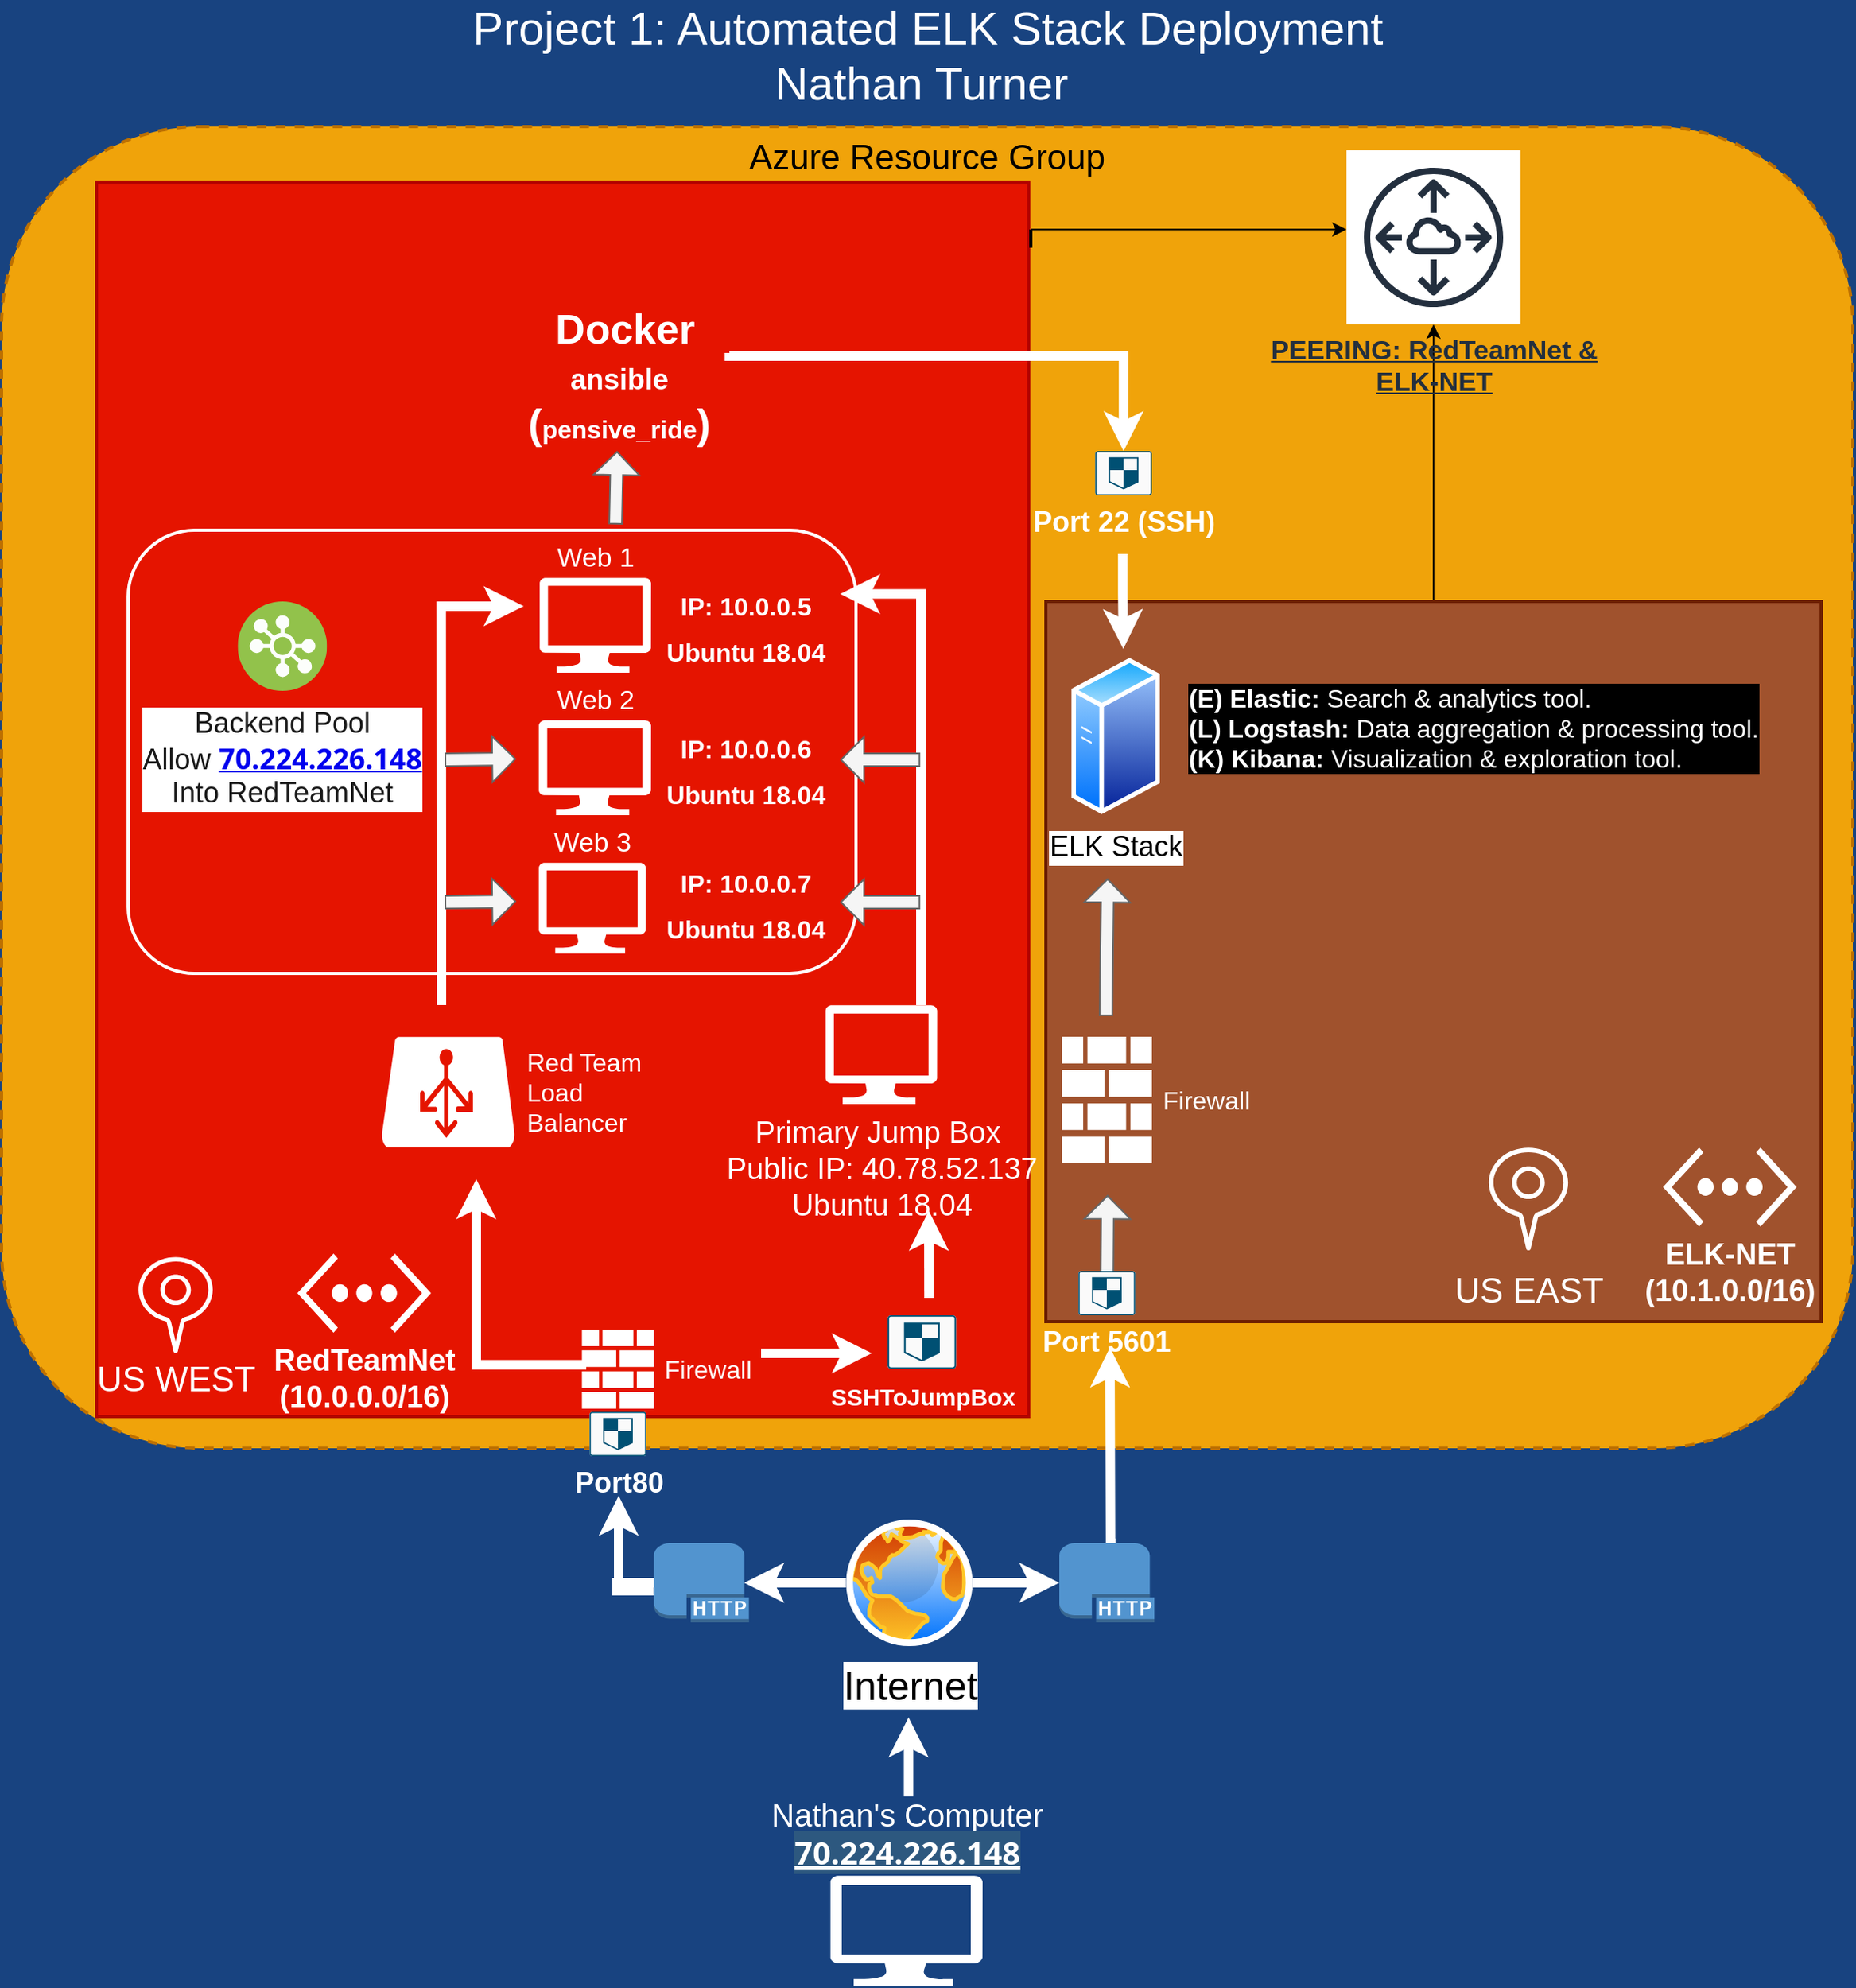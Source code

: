<mxfile version="17.4.6" type="device"><diagram name="Page-1" id="7a6c530e-6e37-e111-ec74-82921da8cc10"><mxGraphModel dx="2574" dy="2491" grid="1" gridSize="10" guides="1" tooltips="1" connect="1" arrows="1" fold="1" page="1" pageScale="1.5" pageWidth="1169" pageHeight="826" background="#184380" math="0" shadow="0"><root><mxCell id="0" style=";html=1;"/><mxCell id="1" style=";html=1;" parent="0"/><mxCell id="cZ1-O_VUAAF9rwLEydxT-1" value="&lt;span style=&quot;font-size: 22px&quot;&gt;Azure Resource Group&lt;/span&gt;" style="rounded=1;whiteSpace=wrap;html=1;shadow=0;strokeWidth=2;fillColor=#f0a30a;fontSize=11;align=center;strokeColor=#BD7000;dashed=1;verticalAlign=top;fontColor=#000000;" parent="1" vertex="1"><mxGeometry x="400" y="-165" width="1170" height="835" as="geometry"/></mxCell><mxCell id="QRQrrQR3gYL5zSRbixl2-4" value="" style="rounded=0;whiteSpace=wrap;html=1;shadow=0;strokeWidth=2;fillColor=#e51400;fontSize=12;align=center;strokeColor=#B20000;glass=0;fontColor=#ffffff;" parent="1" vertex="1"><mxGeometry x="460" y="-130" width="589.22" height="780" as="geometry"/></mxCell><mxCell id="QpVMXamxywOxItd6EjsG-4" style="edgeStyle=orthogonalEdgeStyle;rounded=0;orthogonalLoop=1;jettySize=auto;html=1;exitX=0.5;exitY=0;exitDx=0;exitDy=0;" edge="1" parent="1" source="jqSha01_BCbO_ALaS-EH-45" target="15z7iWjmOtSpXkKL315s-2"><mxGeometry relative="1" as="geometry"/></mxCell><mxCell id="jqSha01_BCbO_ALaS-EH-45" value="" style="rounded=0;whiteSpace=wrap;html=1;shadow=0;strokeWidth=2;fillColor=#a0522d;fontSize=12;align=center;strokeColor=#6D1F00;glass=0;fontColor=#ffffff;" parent="1" vertex="1"><mxGeometry x="1060" y="135" width="490" height="455" as="geometry"/></mxCell><mxCell id="hTROoj4Oew7fwjWLL6-T-73" style="edgeStyle=orthogonalEdgeStyle;rounded=0;jumpSize=18;orthogonalLoop=1;jettySize=auto;html=1;fontSize=22;fontColor=#1A1A1A;strokeColor=#FFFFFF;strokeWidth=6;exitX=0.06;exitY=0.445;exitDx=0;exitDy=0;exitPerimeter=0;" parent="1" source="23046e2b9bb16c14-62" edge="1"><mxGeometry relative="1" as="geometry"><mxPoint x="750" y="680" as="sourcePoint"/><mxPoint x="700" y="500" as="targetPoint"/><Array as="points"><mxPoint x="700" y="617"/></Array></mxGeometry></mxCell><mxCell id="23046e2b9bb16c14-53" value="&lt;div style=&quot;font-size: 19px&quot;&gt;&lt;span style=&quot;color: rgb(255 , 255 , 255)&quot;&gt;&lt;font style=&quot;font-size: 19px&quot;&gt;Primary Jump Box&lt;/font&gt;&lt;/span&gt;&lt;span style=&quot;color: rgb(255 , 255 , 255)&quot;&gt;&amp;nbsp;&lt;/span&gt;&lt;/div&gt;&lt;font style=&quot;font-size: 19px&quot; color=&quot;#ffffff&quot;&gt;&lt;div&gt;&lt;font style=&quot;font-size: 19px&quot;&gt;Public IP: 40.78.52.137&lt;br&gt;Ubuntu 18.04&lt;/font&gt;&lt;span style=&quot;font-size: 16px&quot;&gt;&lt;br&gt;&lt;/span&gt;&lt;/div&gt;&lt;/font&gt;" style="verticalLabelPosition=bottom;html=1;verticalAlign=top;strokeColor=none;fillColor=#FFFFFF;shape=mxgraph.azure.computer;rounded=0;shadow=0;fontSize=12;fontColor=#000000;align=center;" parent="1" vertex="1"><mxGeometry x="920.69" y="390" width="70.62" height="62.5" as="geometry"/></mxCell><mxCell id="23046e2b9bb16c14-62" value="&lt;font style=&quot;font-size: 16px&quot;&gt;Firewall&lt;br&gt;&lt;/font&gt;" style="shadow=0;dashed=0;html=1;strokeColor=none;labelPosition=right;verticalLabelPosition=middle;verticalAlign=middle;shape=mxgraph.office.concepts.firewall;fillColor=#FFFFFF;rounded=1;fontSize=11;fontColor=#FFFFFF;align=left;spacingLeft=5;" parent="1" vertex="1"><mxGeometry x="766.77" y="595" width="45.54" height="50" as="geometry"/></mxCell><mxCell id="23046e2b9bb16c14-63" value="&lt;font style=&quot;font-size: 16px&quot;&gt;Red Team&lt;br&gt;&lt;/font&gt;&lt;div style=&quot;font-size: 16px&quot;&gt;&lt;font style=&quot;font-size: 16px&quot;&gt;Load&lt;/font&gt;&lt;/div&gt;&lt;div style=&quot;font-size: 16px&quot;&gt;&lt;font style=&quot;font-size: 16px&quot;&gt;Balancer&lt;/font&gt;&lt;/div&gt;" style="verticalLabelPosition=middle;html=1;verticalAlign=middle;strokeColor=none;fillColor=#FFFFFF;shape=mxgraph.azure.azure_load_balancer;rounded=1;shadow=0;dashed=1;fontSize=11;fontColor=#FFFFFF;align=left;labelPosition=right;spacingLeft=5;" parent="1" vertex="1"><mxGeometry x="640" y="410" width="84.56" height="70" as="geometry"/></mxCell><mxCell id="Pz1ARx2v6KlYOl2m654R-6" value="&lt;font style=&quot;font-size: 20px&quot;&gt;Nathan's Computer&lt;br&gt;&lt;a href=&quot;https://whatismyipaddress.com/ip/70.224.226.148&quot; style=&quot;box-sizing: border-box ; font-family: &amp;#34;open sans&amp;#34; , sans-serif ; color: rgb(255 , 255 , 255) ; background-color: rgb(45 , 88 , 127) ; transition: all 0.2s ease-in-out 0s ; font-weight: 700&quot;&gt;70.224.226.148&lt;/a&gt;&lt;br&gt;&lt;/font&gt;" style="verticalLabelPosition=top;html=1;verticalAlign=bottom;strokeColor=none;fillColor=#FFFFFF;shape=mxgraph.azure.computer;rounded=0;shadow=0;fontSize=10;fontColor=#FFFFFF;align=center;labelPosition=center;" parent="1" vertex="1"><mxGeometry x="923.71" y="940" width="96.29" height="70" as="geometry"/></mxCell><mxCell id="Pz1ARx2v6KlYOl2m654R-8" value="&lt;font style=&quot;font-size: 17px&quot;&gt;Web 3&lt;/font&gt;" style="verticalLabelPosition=top;html=1;verticalAlign=bottom;strokeColor=none;fillColor=#FFFFFF;shape=mxgraph.azure.computer;rounded=0;shadow=0;fontSize=10;fontColor=#FFFFFF;align=center;labelPosition=center;" parent="1" vertex="1"><mxGeometry x="739.46" y="300" width="67.75" height="57.5" as="geometry"/></mxCell><mxCell id="Pz1ARx2v6KlYOl2m654R-7" value="&lt;font style=&quot;font-size: 17px&quot;&gt;Web 2&lt;/font&gt;" style="verticalLabelPosition=top;html=1;verticalAlign=bottom;strokeColor=none;fillColor=#FFFFFF;shape=mxgraph.azure.computer;rounded=0;shadow=0;fontSize=10;fontColor=#FFFFFF;align=center;labelPosition=center;" parent="1" vertex="1"><mxGeometry x="739.46" y="210" width="71" height="60" as="geometry"/></mxCell><mxCell id="Pz1ARx2v6KlYOl2m654R-23" value="&lt;b style=&quot;font-size: 19px&quot;&gt;ELK-NET&lt;br&gt;(10.1.0.0/16)&lt;br&gt;&lt;br&gt;&lt;/b&gt;" style="verticalLabelPosition=bottom;html=1;verticalAlign=top;align=center;strokeColor=none;fillColor=#FFFFFF;shape=mxgraph.azure.virtual_network;pointerEvents=1;fontSize=18;fontColor=#FFFFFF;" parent="1" vertex="1"><mxGeometry x="1450" y="480" width="84.5" height="50" as="geometry"/></mxCell><mxCell id="Pz1ARx2v6KlYOl2m654R-50" value="" style="rounded=1;whiteSpace=wrap;html=1;shadow=0;strokeWidth=2;fillColor=none;fontSize=12;fontColor=#000000;align=center;strokeColor=#FFFFFF;" parent="1" vertex="1"><mxGeometry x="480" y="90" width="460" height="280" as="geometry"/></mxCell><mxCell id="Pz1ARx2v6KlYOl2m654R-1" value="&lt;font style=&quot;font-size: 17px&quot;&gt;Web 1&lt;/font&gt;" style="verticalLabelPosition=top;html=1;verticalAlign=bottom;strokeColor=none;fillColor=#FFFFFF;shape=mxgraph.azure.computer;rounded=0;shadow=0;fontSize=10;fontColor=#FFFFFF;align=center;labelPosition=center;" parent="1" vertex="1"><mxGeometry x="740" y="120" width="70.46" height="60" as="geometry"/></mxCell><mxCell id="Pz1ARx2v6KlYOl2m654R-57" value="&lt;b&gt;Port80&lt;/b&gt;" style="sketch=0;points=[[0.015,0.015,0],[0.985,0.015,0],[0.985,0.985,0],[0.015,0.985,0],[0.25,0,0],[0.5,0,0],[0.75,0,0],[1,0.25,0],[1,0.5,0],[1,0.75,0],[0.75,1,0],[0.5,1,0],[0.25,1,0],[0,0.75,0],[0,0.5,0],[0,0.25,0]];verticalLabelPosition=bottom;html=1;verticalAlign=top;aspect=fixed;align=center;pointerEvents=1;shape=mxgraph.cisco19.rect;prIcon=shield;fillColor=#FAFAFA;strokeColor=#005073;fontSize=18;fontColor=#FFFFFF;" parent="1" vertex="1"><mxGeometry x="771.64" y="647.03" width="35.8" height="27.97" as="geometry"/></mxCell><mxCell id="Pz1ARx2v6KlYOl2m654R-70" value="&lt;b&gt;&lt;font style=&quot;font-size: 15px&quot;&gt;SSHToJumpBox&lt;/font&gt;&lt;/b&gt;" style="sketch=0;points=[[0.015,0.015,0],[0.985,0.015,0],[0.985,0.985,0],[0.015,0.985,0],[0.25,0,0],[0.5,0,0],[0.75,0,0],[1,0.25,0],[1,0.5,0],[1,0.75,0],[0.75,1,0],[0.5,1,0],[0.25,1,0],[0,0.75,0],[0,0.5,0],[0,0.25,0]];verticalLabelPosition=bottom;html=1;verticalAlign=top;aspect=fixed;align=center;pointerEvents=1;shape=mxgraph.cisco19.rect;prIcon=shield;fillColor=#FAFAFA;strokeColor=#005073;fontSize=18;fontColor=#FFFFFF;" parent="1" vertex="1"><mxGeometry x="960" y="586" width="43.2" height="33.75" as="geometry"/></mxCell><mxCell id="QRQrrQR3gYL5zSRbixl2-57" value="&lt;font style=&quot;font-size: 18px&quot; color=&quot;#1a1a1a&quot;&gt;&lt;font style=&quot;font-size: 18px&quot;&gt;Backend Pool&lt;br&gt;Allow&amp;nbsp;&lt;/font&gt;&lt;a href=&quot;https://whatismyipaddress.com/ip/70.224.226.148&quot; style=&quot;box-sizing: border-box ; font-family: &amp;#34;open sans&amp;#34; , sans-serif ; transition: all 0.2s ease-in-out 0s ; font-weight: 700&quot;&gt;70.224.226.148&lt;/a&gt;&lt;br&gt;Into RedTeamNet&lt;/font&gt;&lt;font color=&quot;#ffffff&quot; style=&quot;background-color: rgb(0 , 0 , 0) ; font-size: 18px&quot;&gt;&lt;br&gt;&lt;/font&gt;" style="aspect=fixed;perimeter=ellipsePerimeter;html=1;align=center;shadow=0;dashed=0;fontColor=#4277BB;labelBackgroundColor=#ffffff;fontSize=12;spacingTop=3;image;image=img/lib/ibm/vpc/LoadBalancerPool.svg;" parent="1" vertex="1"><mxGeometry x="549.22" y="135" width="56.5" height="56.5" as="geometry"/></mxCell><mxCell id="hTROoj4Oew7fwjWLL6-T-12" value="&lt;font color=&quot;#ffffff&quot; style=&quot;font-size: 22px&quot;&gt;US WEST&lt;/font&gt;" style="text;html=1;align=center;verticalAlign=middle;resizable=0;points=[];autosize=1;strokeColor=none;fillColor=none;fontSize=27;fontColor=#000000;" parent="1" vertex="1"><mxGeometry x="450.0" y="605" width="120" height="40" as="geometry"/></mxCell><mxCell id="hTROoj4Oew7fwjWLL6-T-21" style="edgeStyle=orthogonalEdgeStyle;rounded=0;jumpSize=18;orthogonalLoop=1;jettySize=auto;html=1;exitX=0.5;exitY=1;exitDx=0;exitDy=0;exitPerimeter=0;fontSize=27;fontColor=#FFFFFF;strokeColor=#FFFFFF;strokeWidth=6;" parent="1" edge="1"><mxGeometry relative="1" as="geometry"><mxPoint x="799" y="840" as="sourcePoint"/><mxPoint x="799" y="840" as="targetPoint"/></mxGeometry></mxCell><mxCell id="hTROoj4Oew7fwjWLL6-T-44" value="" style="sketch=0;outlineConnect=0;fontColor=#232F3E;gradientColor=none;fillColor=#FFFFFF;strokeColor=none;dashed=0;verticalLabelPosition=bottom;verticalAlign=top;align=center;html=1;fontSize=12;fontStyle=0;aspect=fixed;shape=mxgraph.aws4.location_service_place;" parent="1" vertex="1"><mxGeometry x="486.54" y="549.11" width="46.93" height="60.89" as="geometry"/></mxCell><mxCell id="cZ1-O_VUAAF9rwLEydxT-22" value="&lt;font style=&quot;font-size: 16px&quot;&gt;&lt;font color=&quot;#ffffff&quot; style=&quot;font-size: 16px&quot;&gt;IP: 10.0.0.5&lt;br&gt;&lt;/font&gt;&lt;span style=&quot;color: rgb(255 , 255 , 255)&quot;&gt;Ubuntu 18.04&lt;/span&gt;&lt;/font&gt;&lt;font color=&quot;#ffffff&quot; style=&quot;font-size: 20px&quot;&gt;&lt;br&gt;&lt;/font&gt;" style="text;strokeColor=none;fillColor=none;html=1;fontSize=24;fontStyle=1;verticalAlign=middle;align=center;strokeWidth=5;" parent="1" vertex="1"><mxGeometry x="829.54" y="135" width="80" height="30" as="geometry"/></mxCell><mxCell id="cZ1-O_VUAAF9rwLEydxT-23" value="&lt;font style=&quot;font-size: 16px&quot;&gt;&lt;font color=&quot;#ffffff&quot; style=&quot;font-size: 16px&quot;&gt;IP: 10.0.0.6&lt;br&gt;&lt;/font&gt;&lt;span style=&quot;color: rgb(255 , 255 , 255)&quot;&gt;Ubuntu 18.04&lt;/span&gt;&lt;/font&gt;&lt;font color=&quot;#ffffff&quot; style=&quot;font-size: 20px&quot;&gt;&lt;br&gt;&lt;/font&gt;" style="text;strokeColor=none;fillColor=none;html=1;fontSize=24;fontStyle=1;verticalAlign=middle;align=center;" parent="1" vertex="1"><mxGeometry x="829.54" y="225" width="80" height="30" as="geometry"/></mxCell><mxCell id="cZ1-O_VUAAF9rwLEydxT-24" value="&lt;font color=&quot;#ffffff&quot; style=&quot;font-size: 16px&quot;&gt;IP: 10.0.0.7&lt;br&gt;Ubuntu 18.04&lt;br&gt;&lt;/font&gt;" style="text;strokeColor=none;fillColor=none;html=1;fontSize=24;fontStyle=1;verticalAlign=middle;align=center;" parent="1" vertex="1"><mxGeometry x="829.54" y="310" width="80" height="30" as="geometry"/></mxCell><mxCell id="jqSha01_BCbO_ALaS-EH-1" value="&lt;font style=&quot;font-size: 25px&quot;&gt;Internet&lt;/font&gt;" style="aspect=fixed;perimeter=ellipsePerimeter;html=1;align=center;shadow=0;dashed=0;spacingTop=3;image;image=img/lib/active_directory/internet_globe.svg;" parent="1" vertex="1"><mxGeometry x="933.71" y="715" width="80" height="80" as="geometry"/></mxCell><mxCell id="QpVMXamxywOxItd6EjsG-2" style="edgeStyle=orthogonalEdgeStyle;rounded=0;orthogonalLoop=1;jettySize=auto;html=1;" edge="1" parent="1" target="15z7iWjmOtSpXkKL315s-2"><mxGeometry relative="1" as="geometry"><mxPoint x="1050" y="-100" as="sourcePoint"/><Array as="points"><mxPoint x="1051" y="-89"/><mxPoint x="1051" y="-100"/><mxPoint x="1295" y="-100"/></Array></mxGeometry></mxCell><mxCell id="jqSha01_BCbO_ALaS-EH-36" value="" style="shape=image;html=1;verticalAlign=top;verticalLabelPosition=bottom;labelBackgroundColor=#ffffff;imageAspect=0;aspect=fixed;image=https://cdn1.iconfinder.com/data/icons/unicons-line-vol-3/24/docker-128.png;fontSize=22;fontColor=#FFFFFF;strokeWidth=5;" parent="1" vertex="1"><mxGeometry x="739.46" y="-150" width="122.87" height="122.87" as="geometry"/></mxCell><mxCell id="jqSha01_BCbO_ALaS-EH-37" value="&lt;font color=&quot;#ffffff&quot;&gt;&lt;span style=&quot;font-size: 26px&quot;&gt;&amp;nbsp;Docker&lt;/span&gt;&lt;br&gt;&lt;font style=&quot;font-size: 18px&quot;&gt;ansible&lt;/font&gt;&lt;br&gt;&lt;span style=&quot;font-size: 26px&quot;&gt;(&lt;/span&gt;&lt;font style=&quot;font-size: 16px&quot;&gt;pensive_ride&lt;/font&gt;&lt;span style=&quot;font-size: 26px&quot;&gt;)&lt;/span&gt;&lt;/font&gt;" style="text;strokeColor=none;fillColor=none;html=1;fontSize=24;fontStyle=1;verticalAlign=middle;align=center;strokeWidth=5;" parent="1" vertex="1"><mxGeometry x="749.54" y="-22.13" width="80" height="30" as="geometry"/></mxCell><mxCell id="jqSha01_BCbO_ALaS-EH-46" value="" style="sketch=0;outlineConnect=0;fontColor=#232F3E;gradientColor=none;fillColor=#FFFFFF;strokeColor=none;dashed=0;verticalLabelPosition=bottom;verticalAlign=top;align=center;html=1;fontSize=12;fontStyle=0;aspect=fixed;shape=mxgraph.aws4.location_service_place;" parent="1" vertex="1"><mxGeometry x="1339.93" y="480.0" width="50.13" height="65.04" as="geometry"/></mxCell><mxCell id="jqSha01_BCbO_ALaS-EH-47" value="&lt;font color=&quot;#ffffff&quot; style=&quot;font-size: 22px&quot;&gt;US EAST&lt;/font&gt;" style="text;html=1;align=center;verticalAlign=middle;resizable=0;points=[];autosize=1;strokeColor=none;fillColor=none;fontSize=27;fontColor=#000000;" parent="1" vertex="1"><mxGeometry x="1310.0" y="549.11" width="110" height="40" as="geometry"/></mxCell><mxCell id="jqSha01_BCbO_ALaS-EH-48" value="&lt;b style=&quot;font-size: 19px&quot;&gt;RedTeamNet&lt;br&gt;(10.0.0.0/16)&lt;br&gt;&lt;br&gt;&lt;/b&gt;" style="verticalLabelPosition=bottom;html=1;verticalAlign=top;align=center;strokeColor=none;fillColor=#FFFFFF;shape=mxgraph.azure.virtual_network;pointerEvents=1;fontSize=18;fontColor=#FFFFFF;" parent="1" vertex="1"><mxGeometry x="586.94" y="547.02" width="84.5" height="50" as="geometry"/></mxCell><mxCell id="jqSha01_BCbO_ALaS-EH-49" value="&lt;font style=&quot;font-size: 16px&quot;&gt;Firewall&lt;br&gt;&lt;/font&gt;" style="shadow=0;dashed=0;html=1;strokeColor=none;labelPosition=right;verticalLabelPosition=middle;verticalAlign=middle;shape=mxgraph.office.concepts.firewall;fillColor=#FFFFFF;rounded=1;fontSize=11;fontColor=#FFFFFF;align=left;spacingLeft=5;" parent="1" vertex="1"><mxGeometry x="1070" y="410" width="57" height="80" as="geometry"/></mxCell><mxCell id="jqSha01_BCbO_ALaS-EH-56" style="edgeStyle=orthogonalEdgeStyle;rounded=0;jumpSize=18;orthogonalLoop=1;jettySize=auto;html=1;fontSize=22;fontColor=#1A1A1A;strokeColor=#FFFFFF;strokeWidth=6;" parent="1" edge="1"><mxGeometry relative="1" as="geometry"><mxPoint x="986.12" y="575" as="sourcePoint"/><mxPoint x="986" y="520" as="targetPoint"/><Array as="points"><mxPoint x="986.62" y="575"/><mxPoint x="986.62" y="575"/></Array></mxGeometry></mxCell><mxCell id="jqSha01_BCbO_ALaS-EH-60" style="edgeStyle=orthogonalEdgeStyle;rounded=0;jumpSize=18;orthogonalLoop=1;jettySize=auto;html=1;exitX=0;exitY=0.5;exitDx=0;exitDy=0;fontSize=22;fontColor=#1A1A1A;strokeColor=#FFFFFF;strokeWidth=6;entryX=0.95;entryY=0.5;entryDx=0;entryDy=0;entryPerimeter=0;" parent="1" source="jqSha01_BCbO_ALaS-EH-1" target="jqSha01_BCbO_ALaS-EH-42" edge="1"><mxGeometry relative="1" as="geometry"><mxPoint x="935.909" y="860.01" as="sourcePoint"/><mxPoint x="827.54" y="730" as="targetPoint"/></mxGeometry></mxCell><mxCell id="jqSha01_BCbO_ALaS-EH-61" style="edgeStyle=orthogonalEdgeStyle;rounded=0;jumpSize=18;orthogonalLoop=1;jettySize=auto;html=1;fontSize=22;fontColor=#1A1A1A;strokeColor=#FFFFFF;strokeWidth=6;" parent="1" edge="1"><mxGeometry relative="1" as="geometry"><mxPoint x="973.21" y="890" as="sourcePoint"/><mxPoint x="973.21" y="840" as="targetPoint"/></mxGeometry></mxCell><mxCell id="QCcbct5CfnTC1twEge1--14" style="edgeStyle=orthogonalEdgeStyle;rounded=0;jumpSize=18;orthogonalLoop=1;jettySize=auto;html=1;fontSize=22;fontColor=#1A1A1A;strokeColor=#FFFFFF;strokeWidth=6;" parent="1" edge="1"><mxGeometry relative="1" as="geometry"><mxPoint x="678" y="390" as="sourcePoint"/><mxPoint x="730" y="138" as="targetPoint"/><Array as="points"><mxPoint x="677.86" y="337.5"/><mxPoint x="677.86" y="137.5"/></Array></mxGeometry></mxCell><mxCell id="QCcbct5CfnTC1twEge1--16" value="" style="shape=flexArrow;endArrow=classic;html=1;rounded=0;fontSize=20;curved=1;fillColor=#f5f5f5;strokeColor=#666666;width=8;endSize=4.53;" parent="1" edge="1"><mxGeometry width="50" height="50" relative="1" as="geometry"><mxPoint x="680" y="235" as="sourcePoint"/><mxPoint x="725.19" y="234.5" as="targetPoint"/><Array as="points"/></mxGeometry></mxCell><mxCell id="QCcbct5CfnTC1twEge1--17" value="" style="shape=flexArrow;endArrow=classic;html=1;rounded=0;fontSize=20;curved=1;fillColor=#f5f5f5;strokeColor=#666666;width=8;endSize=4.53;" parent="1" edge="1"><mxGeometry width="50" height="50" relative="1" as="geometry"><mxPoint x="680" y="325" as="sourcePoint"/><mxPoint x="725.19" y="324.5" as="targetPoint"/><Array as="points"/></mxGeometry></mxCell><mxCell id="QCcbct5CfnTC1twEge1--18" style="edgeStyle=orthogonalEdgeStyle;rounded=0;jumpSize=18;orthogonalLoop=1;jettySize=auto;html=1;fontSize=22;fontColor=#1A1A1A;strokeColor=#FFFFFF;strokeWidth=6;" parent="1" edge="1"><mxGeometry relative="1" as="geometry"><mxPoint x="981" y="390" as="sourcePoint"/><mxPoint x="930" y="130.25" as="targetPoint"/><Array as="points"><mxPoint x="981" y="130"/></Array></mxGeometry></mxCell><mxCell id="QCcbct5CfnTC1twEge1--19" value="" style="shape=flexArrow;endArrow=classic;html=1;rounded=0;fontSize=20;curved=1;fillColor=#f5f5f5;strokeColor=#666666;width=8;endSize=4.53;" parent="1" edge="1"><mxGeometry width="50" height="50" relative="1" as="geometry"><mxPoint x="788.04" y="86.36" as="sourcePoint"/><mxPoint x="789" y="40" as="targetPoint"/><Array as="points"/></mxGeometry></mxCell><mxCell id="QCcbct5CfnTC1twEge1--21" value="" style="shape=flexArrow;endArrow=classic;html=1;rounded=0;fontSize=20;curved=1;fillColor=#f5f5f5;strokeColor=#666666;width=8;endSize=4.53;" parent="1" edge="1"><mxGeometry width="50" height="50" relative="1" as="geometry"><mxPoint x="980.62" y="325" as="sourcePoint"/><mxPoint x="930" y="325" as="targetPoint"/><Array as="points"/></mxGeometry></mxCell><mxCell id="QCcbct5CfnTC1twEge1--22" value="" style="shape=flexArrow;endArrow=classic;html=1;rounded=0;fontSize=20;curved=1;fillColor=#f5f5f5;strokeColor=#666666;width=8;endSize=4.53;" parent="1" edge="1"><mxGeometry width="50" height="50" relative="1" as="geometry"><mxPoint x="980.62" y="235" as="sourcePoint"/><mxPoint x="930" y="235" as="targetPoint"/><Array as="points"/></mxGeometry></mxCell><mxCell id="QCcbct5CfnTC1twEge1--28" value="" style="shape=flexArrow;endArrow=classic;html=1;rounded=0;fontSize=20;curved=1;fillColor=#f5f5f5;strokeColor=#666666;width=8;endSize=4.53;startArrow=none;" parent="1" edge="1"><mxGeometry width="50" height="50" relative="1" as="geometry"><mxPoint x="1098.645" y="559.11" as="sourcePoint"/><mxPoint x="1099" y="510" as="targetPoint"/><Array as="points"/></mxGeometry></mxCell><mxCell id="QCcbct5CfnTC1twEge1--29" value="" style="shape=flexArrow;endArrow=classic;html=1;rounded=0;fontSize=20;curved=1;fillColor=#f5f5f5;strokeColor=#666666;width=8;endSize=4.53;" parent="1" edge="1"><mxGeometry width="50" height="50" relative="1" as="geometry"><mxPoint x="1098" y="397" as="sourcePoint"/><mxPoint x="1099" y="310" as="targetPoint"/><Array as="points"/></mxGeometry></mxCell><mxCell id="QCcbct5CfnTC1twEge1--35" value="&lt;font color=&quot;#000000&quot; style=&quot;font-size: 18px&quot;&gt;ELK Stack&lt;/font&gt;" style="aspect=fixed;perimeter=ellipsePerimeter;html=1;align=center;shadow=0;dashed=0;spacingTop=3;image;image=img/lib/active_directory/generic_server.svg;fontSize=16;fontColor=#FFFFFF;" parent="1" vertex="1"><mxGeometry x="1076.1" y="170" width="56" height="100" as="geometry"/></mxCell><mxCell id="QCcbct5CfnTC1twEge1--36" value="&lt;div style=&quot;text-align: left ; font-size: 16px&quot;&gt;&lt;span style=&quot;color: rgb(255 , 255 , 255)&quot;&gt;(E) Elastic: &lt;/span&gt;&lt;span style=&quot;color: rgb(255 , 255 , 255) ; font-weight: normal&quot;&gt;Search &amp;amp; analytics tool.&lt;/span&gt;&lt;/div&gt;&lt;font color=&quot;#ffffff&quot; style=&quot;font-size: 16px&quot;&gt;&lt;div style=&quot;text-align: left&quot;&gt;(L) Logstash: &lt;span style=&quot;font-weight: normal&quot;&gt;Data aggregation &amp;amp; processing tool.&lt;/span&gt;&lt;/div&gt;&lt;div style=&quot;text-align: left&quot;&gt;(K) Kibana: &lt;span style=&quot;font-weight: normal&quot;&gt;Visualization &amp;amp; exploration tool.&lt;/span&gt;&lt;/div&gt;&lt;/font&gt;" style="text;strokeColor=none;fillColor=none;html=1;fontSize=24;fontStyle=1;verticalAlign=middle;align=center;labelBackgroundColor=#000000;fontColor=#000000;" parent="1" vertex="1"><mxGeometry x="1280.0" y="195" width="100" height="40" as="geometry"/></mxCell><mxCell id="QCcbct5CfnTC1twEge1--46" style="edgeStyle=orthogonalEdgeStyle;rounded=0;jumpSize=18;orthogonalLoop=1;jettySize=auto;html=1;fontSize=22;fontColor=#1A1A1A;strokeColor=#FFFFFF;strokeWidth=6;startArrow=none;" parent="1" source="jqSha01_BCbO_ALaS-EH-42" edge="1"><mxGeometry relative="1" as="geometry"><mxPoint x="789.04" y="770" as="sourcePoint"/><mxPoint x="790" y="700" as="targetPoint"/><Array as="points"><mxPoint x="790" y="755"/></Array></mxGeometry></mxCell><mxCell id="QCcbct5CfnTC1twEge1--50" style="edgeStyle=orthogonalEdgeStyle;rounded=0;jumpSize=18;orthogonalLoop=1;jettySize=auto;html=1;exitX=1;exitY=0.5;exitDx=0;exitDy=0;fontSize=22;fontColor=#1A1A1A;strokeColor=#FFFFFF;strokeWidth=6;entryX=0;entryY=0.5;entryDx=0;entryDy=0;entryPerimeter=0;" parent="1" source="jqSha01_BCbO_ALaS-EH-1" target="QCcbct5CfnTC1twEge1--49" edge="1"><mxGeometry relative="1" as="geometry"><mxPoint x="1023.71" y="799.5" as="sourcePoint"/><mxPoint x="1065.21" y="799.5" as="targetPoint"/></mxGeometry></mxCell><mxCell id="QCcbct5CfnTC1twEge1--52" style="edgeStyle=orthogonalEdgeStyle;rounded=0;jumpSize=18;orthogonalLoop=1;jettySize=auto;html=1;fontSize=22;fontColor=#1A1A1A;strokeColor=#FFFFFF;strokeWidth=6;exitX=0.5;exitY=0;exitDx=0;exitDy=0;exitPerimeter=0;entryX=0.52;entryY=1.181;entryDx=0;entryDy=0;entryPerimeter=0;" parent="1" source="QCcbct5CfnTC1twEge1--49" edge="1"><mxGeometry relative="1" as="geometry"><mxPoint x="1098.0" y="740" as="sourcePoint"/><mxPoint x="1100.5" y="606.35" as="targetPoint"/><Array as="points"><mxPoint x="1101" y="770"/><mxPoint x="1101" y="740"/></Array></mxGeometry></mxCell><mxCell id="QCcbct5CfnTC1twEge1--56" style="edgeStyle=orthogonalEdgeStyle;rounded=0;jumpSize=18;orthogonalLoop=1;jettySize=auto;html=1;fontSize=22;fontColor=#1A1A1A;strokeColor=#FFFFFF;strokeWidth=6;" parent="1" edge="1"><mxGeometry relative="1" as="geometry"><mxPoint x="880" y="610" as="sourcePoint"/><mxPoint x="950" y="610" as="targetPoint"/></mxGeometry></mxCell><mxCell id="QCcbct5CfnTC1twEge1--57" value="&lt;b&gt;Port 5601&lt;/b&gt;" style="sketch=0;points=[[0.015,0.015,0],[0.985,0.015,0],[0.985,0.985,0],[0.015,0.985,0],[0.25,0,0],[0.5,0,0],[0.75,0,0],[1,0.25,0],[1,0.5,0],[1,0.75,0],[0.75,1,0],[0.5,1,0],[0.25,1,0],[0,0.75,0],[0,0.5,0],[0,0.25,0]];verticalLabelPosition=bottom;html=1;verticalAlign=top;aspect=fixed;align=center;pointerEvents=1;shape=mxgraph.cisco19.rect;prIcon=shield;fillColor=#FAFAFA;strokeColor=#005073;fontSize=18;fontColor=#FFFFFF;" parent="1" vertex="1"><mxGeometry x="1080.6" y="558.03" width="35.8" height="27.97" as="geometry"/></mxCell><mxCell id="QCcbct5CfnTC1twEge1--58" value="&lt;b&gt;Port 22 (SSH)&lt;/b&gt;" style="sketch=0;points=[[0.015,0.015,0],[0.985,0.015,0],[0.985,0.985,0],[0.015,0.985,0],[0.25,0,0],[0.5,0,0],[0.75,0,0],[1,0.25,0],[1,0.5,0],[1,0.75,0],[0.75,1,0],[0.5,1,0],[0.25,1,0],[0,0.75,0],[0,0.5,0],[0,0.25,0]];verticalLabelPosition=bottom;html=1;verticalAlign=top;aspect=fixed;align=center;pointerEvents=1;shape=mxgraph.cisco19.rect;prIcon=shield;fillColor=#FAFAFA;strokeColor=#005073;fontSize=18;fontColor=#FFFFFF;" parent="1" vertex="1"><mxGeometry x="1091.2" y="40.0" width="35.8" height="27.97" as="geometry"/></mxCell><mxCell id="QCcbct5CfnTC1twEge1--61" style="edgeStyle=orthogonalEdgeStyle;rounded=0;jumpSize=18;orthogonalLoop=1;jettySize=auto;html=1;fontSize=22;fontColor=#1A1A1A;strokeColor=#FFFFFF;strokeWidth=6;entryX=0.5;entryY=0;entryDx=0;entryDy=0;entryPerimeter=0;" parent="1" target="QCcbct5CfnTC1twEge1--58" edge="1"><mxGeometry relative="1" as="geometry"><mxPoint x="860" y="-22" as="sourcePoint"/><mxPoint x="1120" y="-20" as="targetPoint"/><Array as="points"><mxPoint x="860" y="-20"/><mxPoint x="1109" y="-20"/></Array></mxGeometry></mxCell><mxCell id="bbUIWJymyXXciTEY2gWE-1" style="edgeStyle=orthogonalEdgeStyle;rounded=0;jumpSize=18;orthogonalLoop=1;jettySize=auto;html=1;fontSize=22;fontColor=#1A1A1A;strokeColor=#FFFFFF;strokeWidth=6;" parent="1" edge="1"><mxGeometry relative="1" as="geometry"><mxPoint x="1108.6" y="105" as="sourcePoint"/><mxPoint x="1108.94" y="165" as="targetPoint"/><Array as="points"><mxPoint x="1109.56" y="130"/><mxPoint x="1109.56" y="130"/></Array></mxGeometry></mxCell><mxCell id="bbUIWJymyXXciTEY2gWE-3" value="&lt;font color=&quot;#ffffff&quot; style=&quot;font-size: 29px&quot;&gt;Project 1: Automated ELK Stack Deployment&lt;br&gt;Nathan Turner&amp;nbsp;&lt;/font&gt;" style="text;html=1;align=center;verticalAlign=middle;resizable=0;points=[];autosize=1;strokeColor=none;fillColor=none;fontSize=19;" parent="1" vertex="1"><mxGeometry x="690" y="-240" width="590" height="60" as="geometry"/></mxCell><mxCell id="bbUIWJymyXXciTEY2gWE-4" value="" style="edgeStyle=orthogonalEdgeStyle;rounded=0;jumpSize=18;orthogonalLoop=1;jettySize=auto;html=1;fontSize=22;fontColor=#1A1A1A;strokeColor=#FFFFFF;strokeWidth=6;endArrow=none;exitX=0.128;exitY=0.5;exitDx=0;exitDy=0;exitPerimeter=0;" parent="1" source="jqSha01_BCbO_ALaS-EH-42" target="jqSha01_BCbO_ALaS-EH-42" edge="1"><mxGeometry relative="1" as="geometry"><mxPoint x="789.04" y="770" as="sourcePoint"/><mxPoint x="790" y="700" as="targetPoint"/><Array as="points"><mxPoint x="789" y="755"/><mxPoint x="789" y="760"/><mxPoint x="809" y="760"/><mxPoint x="809" y="755"/></Array></mxGeometry></mxCell><mxCell id="jqSha01_BCbO_ALaS-EH-42" value="" style="outlineConnect=0;dashed=0;verticalLabelPosition=bottom;verticalAlign=top;align=center;html=1;shape=mxgraph.aws3.http_protocol;fillColor=#5294CF;gradientColor=none;labelBackgroundColor=#000000;fontSize=27;fontColor=#FFFFFF;strokeWidth=5;" parent="1" vertex="1"><mxGeometry x="812.31" y="730" width="60" height="50" as="geometry"/></mxCell><mxCell id="QCcbct5CfnTC1twEge1--49" value="" style="outlineConnect=0;dashed=0;verticalLabelPosition=bottom;verticalAlign=top;align=center;html=1;shape=mxgraph.aws3.http_protocol;fillColor=#5294CF;gradientColor=none;labelBackgroundColor=#000000;fontSize=27;fontColor=#FFFFFF;strokeWidth=5;" parent="1" vertex="1"><mxGeometry x="1068.5" y="730" width="60" height="50" as="geometry"/></mxCell><mxCell id="15z7iWjmOtSpXkKL315s-2" value="&lt;font style=&quot;font-size: 17px&quot;&gt;&lt;b&gt;&lt;u&gt;PEERING: RedTeamNet &amp;amp; &lt;br&gt;ELK-NET&lt;/u&gt;&lt;/b&gt;&lt;/font&gt;" style="sketch=0;outlineConnect=0;fontColor=#232F3E;gradientColor=none;strokeColor=#232F3E;fillColor=#ffffff;dashed=0;verticalLabelPosition=bottom;verticalAlign=top;align=center;html=1;fontSize=12;fontStyle=0;aspect=fixed;shape=mxgraph.aws4.resourceIcon;resIcon=mxgraph.aws4.peering;" parent="1" vertex="1"><mxGeometry x="1250" y="-150" width="110" height="110" as="geometry"/></mxCell></root></mxGraphModel></diagram></mxfile>